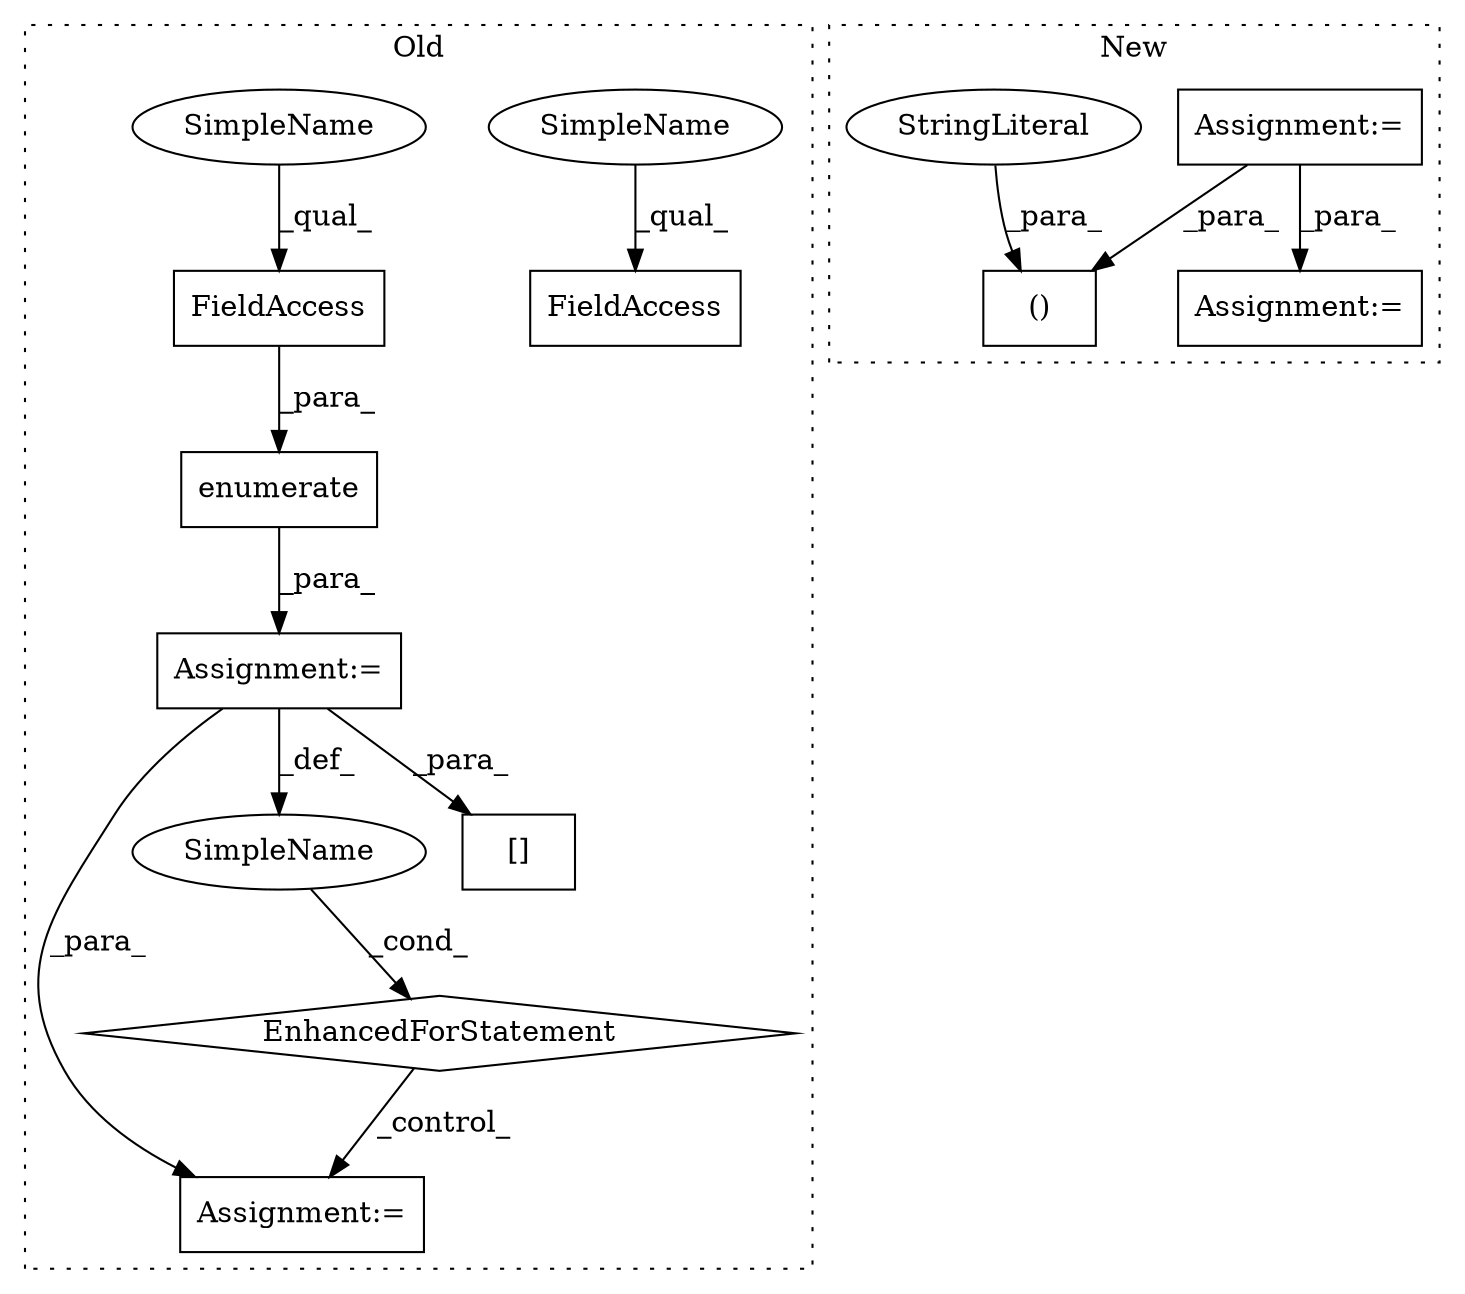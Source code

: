 digraph G {
subgraph cluster0 {
1 [label="enumerate" a="32" s="550,581" l="10,1" shape="box"];
3 [label="Assignment:=" a="7" s="469,582" l="71,2" shape="box"];
4 [label="EnhancedForStatement" a="70" s="469,582" l="71,2" shape="diamond"];
5 [label="Assignment:=" a="7" s="675" l="1" shape="box"];
6 [label="SimpleName" a="42" s="544" l="3" shape="ellipse"];
9 [label="[]" a="2" s="884,920" l="27,1" shape="box"];
10 [label="FieldAccess" a="22" s="560" l="21" shape="box"];
11 [label="FieldAccess" a="22" s="596" l="13" shape="box"];
13 [label="SimpleName" a="42" s="596" l="4" shape="ellipse"];
14 [label="SimpleName" a="42" s="560" l="4" shape="ellipse"];
label = "Old";
style="dotted";
}
subgraph cluster1 {
2 [label="()" a="106" s="829" l="42" shape="box"];
7 [label="Assignment:=" a="7" s="517" l="1" shape="box"];
8 [label="StringLiteral" a="45" s="829" l="16" shape="ellipse"];
12 [label="Assignment:=" a="7" s="664" l="1" shape="box"];
label = "New";
style="dotted";
}
1 -> 3 [label="_para_"];
3 -> 6 [label="_def_"];
3 -> 9 [label="_para_"];
3 -> 5 [label="_para_"];
4 -> 5 [label="_control_"];
6 -> 4 [label="_cond_"];
7 -> 12 [label="_para_"];
7 -> 2 [label="_para_"];
8 -> 2 [label="_para_"];
10 -> 1 [label="_para_"];
13 -> 11 [label="_qual_"];
14 -> 10 [label="_qual_"];
}